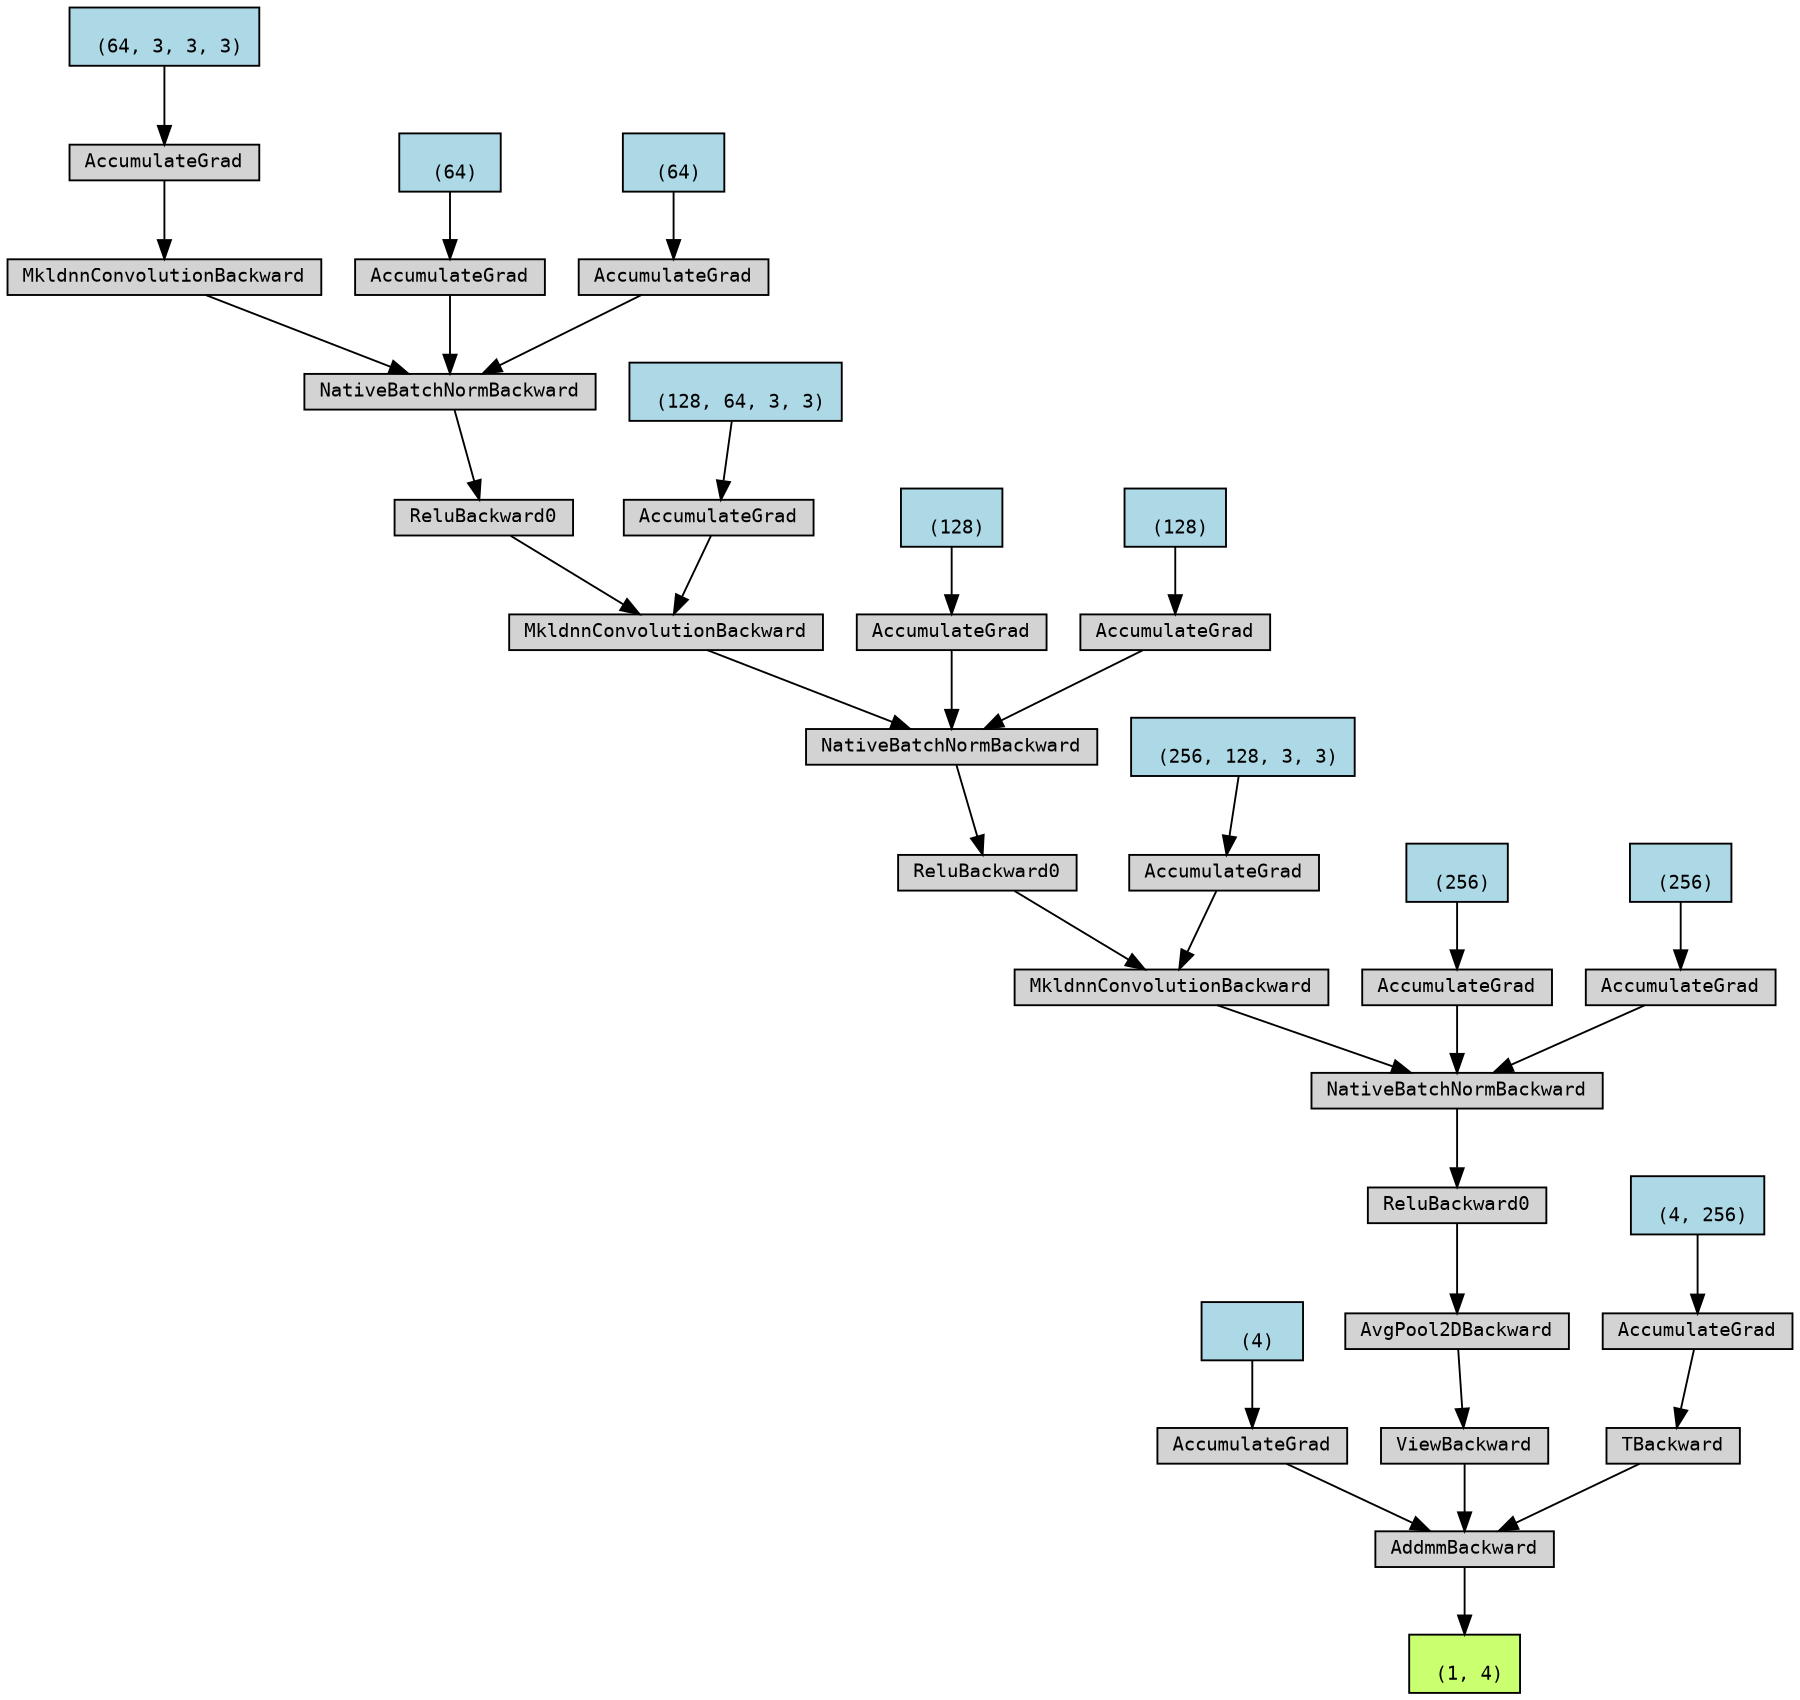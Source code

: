 digraph {
	graph [size="12,12"]
	node [align=left fontname=monospace fontsize=10 height=0.2 ranksep=0.1 shape=box style=filled]
	139754104655616 [label="
 (1, 4)" fillcolor=darkolivegreen1]
	139754104649808 [label=AddmmBackward]
	139754104649744 -> 139754104649808
	139754104655536 [label="
 (4)" fillcolor=lightblue]
	139754104655536 -> 139754104649744
	139754104649744 [label=AccumulateGrad]
	139754104650000 -> 139754104649808
	139754104650000 [label=ViewBackward]
	139754104650256 -> 139754104650000
	139754104650256 [label=AvgPool2DBackward]
	139754104649872 -> 139754104650256
	139754104649872 [label=ReluBackward0]
	139754104650384 -> 139754104649872
	139754104650384 [label=NativeBatchNormBackward]
	139754104650640 -> 139754104650384
	139754104650640 [label=MkldnnConvolutionBackward]
	139754104650832 -> 139754104650640
	139754104650832 [label=ReluBackward0]
	139754104650896 -> 139754104650832
	139754104650896 [label=NativeBatchNormBackward]
	139754104651216 -> 139754104650896
	139754104651216 [label=MkldnnConvolutionBackward]
	139754104651408 -> 139754104651216
	139754104651408 [label=ReluBackward0]
	139754104651472 -> 139754104651408
	139754104651472 [label=NativeBatchNormBackward]
	139754104651664 -> 139754104651472
	139754104651664 [label=MkldnnConvolutionBackward]
	139754104705296 -> 139754104651664
	139754104653936 [label="
 (64, 3, 3, 3)" fillcolor=lightblue]
	139754104653936 -> 139754104705296
	139754104705296 [label=AccumulateGrad]
	139754104705232 -> 139754104651472
	139754104653856 [label="
 (64)" fillcolor=lightblue]
	139754104653856 -> 139754104705232
	139754104705232 [label=AccumulateGrad]
	139754104705104 -> 139754104651472
	139754104654096 [label="
 (64)" fillcolor=lightblue]
	139754104654096 -> 139754104705104
	139754104705104 [label=AccumulateGrad]
	139754104651600 -> 139754104651216
	139754104654496 [label="
 (128, 64, 3, 3)" fillcolor=lightblue]
	139754104654496 -> 139754104651600
	139754104651600 [label=AccumulateGrad]
	139754104651344 -> 139754104650896
	139754104654416 [label="
 (128)" fillcolor=lightblue]
	139754104654416 -> 139754104651344
	139754104651344 [label=AccumulateGrad]
	139754104651088 -> 139754104650896
	139754104654656 [label="
 (128)" fillcolor=lightblue]
	139754104654656 -> 139754104651088
	139754104651088 [label=AccumulateGrad]
	139754104651024 -> 139754104650640
	139754104654976 [label="
 (256, 128, 3, 3)" fillcolor=lightblue]
	139754104654976 -> 139754104651024
	139754104651024 [label=AccumulateGrad]
	139754104650768 -> 139754104650384
	139754104654896 [label="
 (256)" fillcolor=lightblue]
	139754104654896 -> 139754104650768
	139754104650768 [label=AccumulateGrad]
	139754104650512 -> 139754104650384
	139754104655136 [label="
 (256)" fillcolor=lightblue]
	139754104655136 -> 139754104650512
	139754104650512 [label=AccumulateGrad]
	139754104650064 -> 139754104649808
	139754104650064 [label=TBackward]
	139754104650448 -> 139754104650064
	139754104655456 [label="
 (4, 256)" fillcolor=lightblue]
	139754104655456 -> 139754104650448
	139754104650448 [label=AccumulateGrad]
	139754104649808 -> 139754104655616
}
